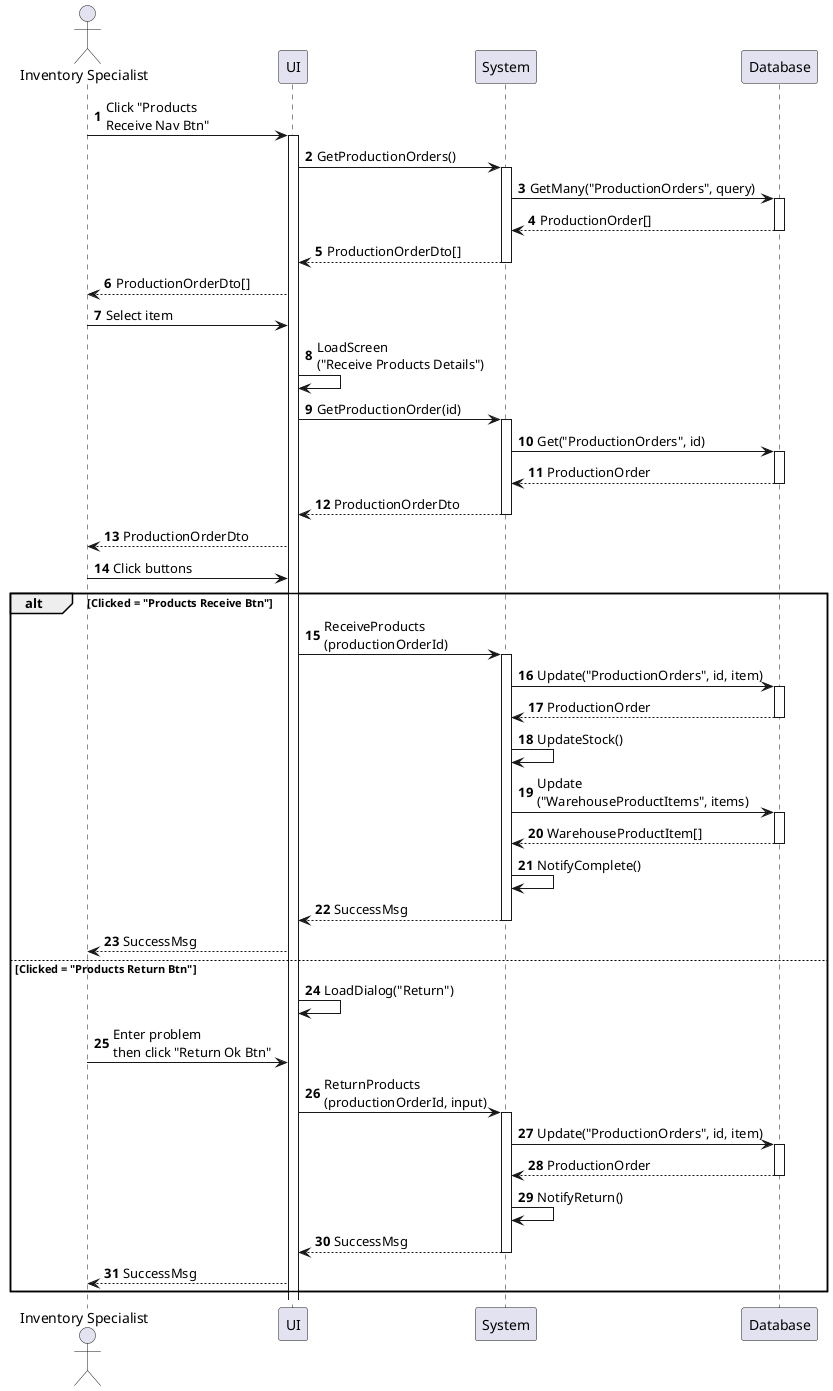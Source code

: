 @startuml inventory-product-receive
autonumber

actor "Inventory Specialist" as a
participant UI as f
participant System as b
participant Database as d

a -> f : Click "Products\nReceive Nav Btn"
activate f
f -> b : GetProductionOrders()
activate b
b -> d : GetMany("ProductionOrders", query)
activate d
return ProductionOrder[]
return ProductionOrderDto[]
f --> a : ProductionOrderDto[]
a -> f : Select item
f -> f : LoadScreen\n("Receive Products Details")
f -> b : GetProductionOrder(id)
activate b
b -> d : Get("ProductionOrders", id)
activate d
return ProductionOrder
return ProductionOrderDto
f --> a : ProductionOrderDto
a -> f : Click buttons

alt Clicked = "Products Receive Btn"
    f -> b : ReceiveProducts\n(productionOrderId)
    activate b
    b -> d : Update("ProductionOrders", id, item)
    activate d
    return ProductionOrder
    b -> b : UpdateStock()
    b -> d : Update\n("WarehouseProductItems", items)
    activate d
    return WarehouseProductItem[]
    b -> b : NotifyComplete()
    return SuccessMsg
    f --> a : SuccessMsg
else Clicked = "Products Return Btn"
    f -> f : LoadDialog("Return")
    a -> f : Enter problem\nthen click "Return Ok Btn"
    f -> b : ReturnProducts\n(productionOrderId, input)
    activate b
    b -> d : Update("ProductionOrders", id, item)
    activate d
    return ProductionOrder
    b -> b : NotifyReturn()
    return SuccessMsg
    f --> a : SuccessMsg
end
@enduml